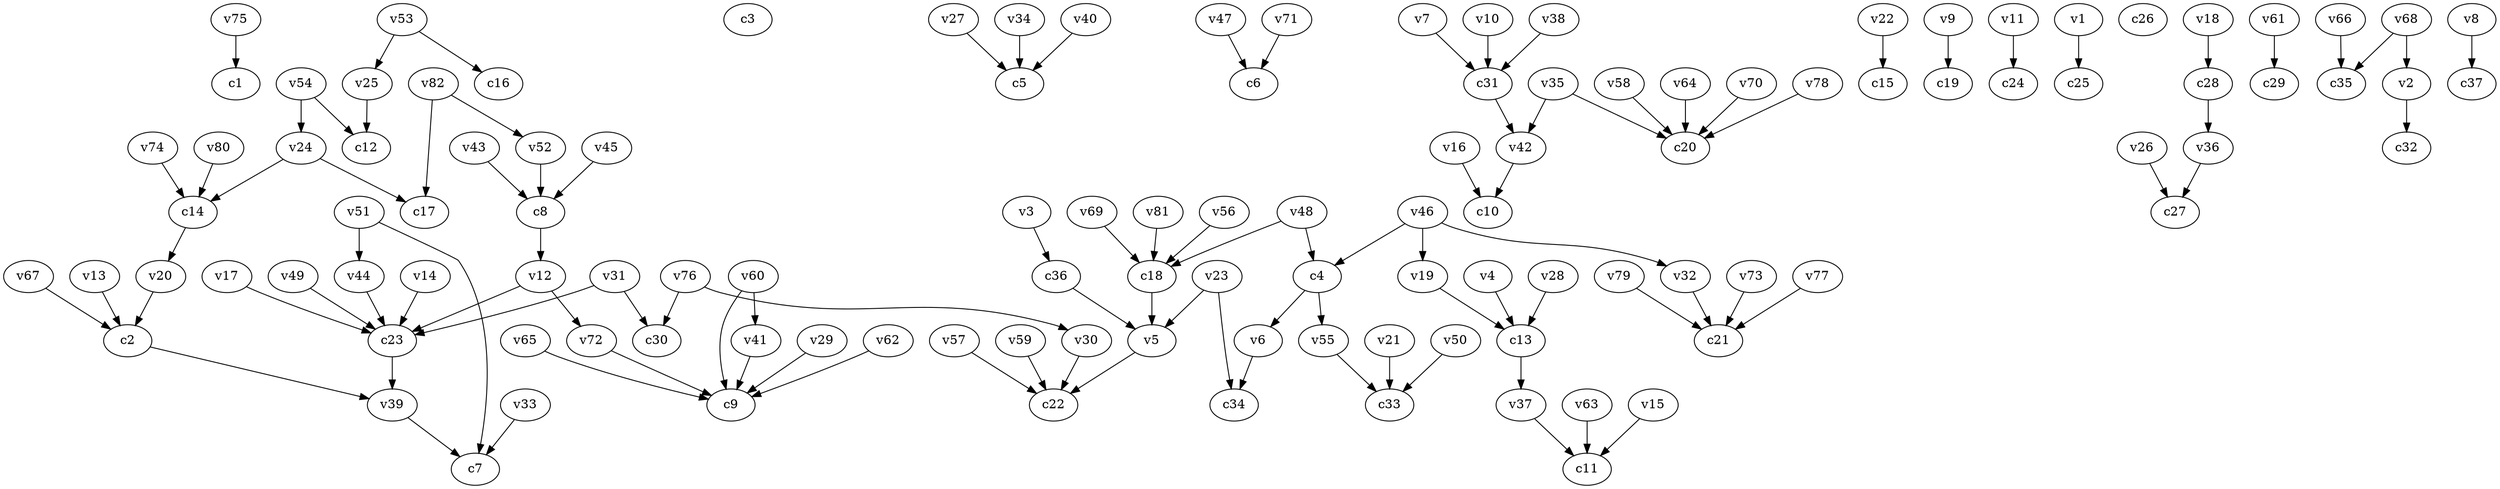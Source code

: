 strict digraph  {
c1;
c2;
c3;
c4;
c5;
c6;
c7;
c8;
c9;
c10;
c11;
c12;
c13;
c14;
c15;
c16;
c17;
c18;
c19;
c20;
c21;
c22;
c23;
c24;
c25;
c26;
c27;
c28;
c29;
c30;
c31;
c32;
c33;
c34;
c35;
c36;
c37;
v1;
v2;
v3;
v4;
v5;
v6;
v7;
v8;
v9;
v10;
v11;
v12;
v13;
v14;
v15;
v16;
v17;
v18;
v19;
v20;
v21;
v22;
v23;
v24;
v25;
v26;
v27;
v28;
v29;
v30;
v31;
v32;
v33;
v34;
v35;
v36;
v37;
v38;
v39;
v40;
v41;
v42;
v43;
v44;
v45;
v46;
v47;
v48;
v49;
v50;
v51;
v52;
v53;
v54;
v55;
v56;
v57;
v58;
v59;
v60;
v61;
v62;
v63;
v64;
v65;
v66;
v67;
v68;
v69;
v70;
v71;
v72;
v73;
v74;
v75;
v76;
v77;
v78;
v79;
v80;
v81;
v82;
c2 -> v39  [weight=1];
c4 -> v55  [weight=1];
c4 -> v6  [weight=1];
c8 -> v12  [weight=1];
c13 -> v37  [weight=1];
c14 -> v20  [weight=1];
c18 -> v5  [weight=1];
c23 -> v39  [weight=1];
c28 -> v36  [weight=1];
c31 -> v42  [weight=1];
c36 -> v5  [weight=1];
v1 -> c25  [weight=1];
v2 -> c32  [weight=1];
v3 -> c36  [weight=1];
v4 -> c13  [weight=1];
v5 -> c22  [weight=1];
v6 -> c34  [weight=1];
v7 -> c31  [weight=1];
v8 -> c37  [weight=1];
v9 -> c19  [weight=1];
v10 -> c31  [weight=1];
v11 -> c24  [weight=1];
v12 -> c23  [weight=1];
v12 -> v72  [weight=1];
v13 -> c2  [weight=1];
v14 -> c23  [weight=1];
v15 -> c11  [weight=1];
v16 -> c10  [weight=1];
v17 -> c23  [weight=1];
v18 -> c28  [weight=1];
v19 -> c13  [weight=1];
v20 -> c2  [weight=1];
v21 -> c33  [weight=1];
v22 -> c15  [weight=1];
v23 -> c34  [weight=1];
v23 -> v5  [weight=1];
v24 -> c17  [weight=1];
v24 -> c14  [weight=1];
v25 -> c12  [weight=1];
v26 -> c27  [weight=1];
v27 -> c5  [weight=1];
v28 -> c13  [weight=1];
v29 -> c9  [weight=1];
v30 -> c22  [weight=1];
v31 -> c30  [weight=1];
v31 -> c23  [weight=1];
v32 -> c21  [weight=1];
v33 -> c7  [weight=1];
v34 -> c5  [weight=1];
v35 -> c20  [weight=1];
v35 -> v42  [weight=1];
v36 -> c27  [weight=1];
v37 -> c11  [weight=1];
v38 -> c31  [weight=1];
v39 -> c7  [weight=1];
v40 -> c5  [weight=1];
v41 -> c9  [weight=1];
v42 -> c10  [weight=1];
v43 -> c8  [weight=1];
v44 -> c23  [weight=1];
v45 -> c8  [weight=1];
v46 -> c4  [weight=1];
v46 -> v19  [weight=1];
v46 -> v32  [weight=1];
v47 -> c6  [weight=1];
v48 -> c4  [weight=1];
v48 -> c18  [weight=1];
v49 -> c23  [weight=1];
v50 -> c33  [weight=1];
v51 -> c7  [weight=1];
v51 -> v44  [weight=1];
v52 -> c8  [weight=1];
v53 -> c16  [weight=1];
v53 -> v25  [weight=1];
v54 -> c12  [weight=1];
v54 -> v24  [weight=1];
v55 -> c33  [weight=1];
v56 -> c18  [weight=1];
v57 -> c22  [weight=1];
v58 -> c20  [weight=1];
v59 -> c22  [weight=1];
v60 -> c9  [weight=1];
v60 -> v41  [weight=1];
v61 -> c29  [weight=1];
v62 -> c9  [weight=1];
v63 -> c11  [weight=1];
v64 -> c20  [weight=1];
v65 -> c9  [weight=1];
v66 -> c35  [weight=1];
v67 -> c2  [weight=1];
v68 -> c35  [weight=1];
v68 -> v2  [weight=1];
v69 -> c18  [weight=1];
v70 -> c20  [weight=1];
v71 -> c6  [weight=1];
v72 -> c9  [weight=1];
v73 -> c21  [weight=1];
v74 -> c14  [weight=1];
v75 -> c1  [weight=1];
v76 -> c30  [weight=1];
v76 -> v30  [weight=1];
v77 -> c21  [weight=1];
v78 -> c20  [weight=1];
v79 -> c21  [weight=1];
v80 -> c14  [weight=1];
v81 -> c18  [weight=1];
v82 -> c17  [weight=1];
v82 -> v52  [weight=1];
}
